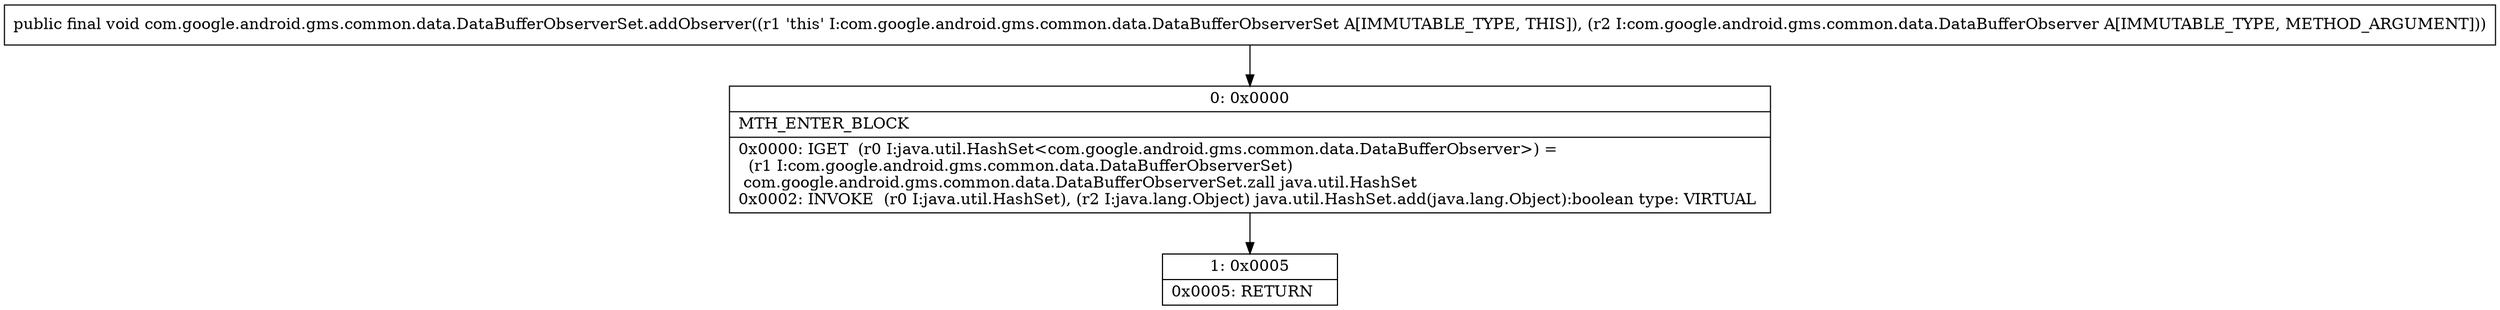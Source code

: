 digraph "CFG forcom.google.android.gms.common.data.DataBufferObserverSet.addObserver(Lcom\/google\/android\/gms\/common\/data\/DataBufferObserver;)V" {
Node_0 [shape=record,label="{0\:\ 0x0000|MTH_ENTER_BLOCK\l|0x0000: IGET  (r0 I:java.util.HashSet\<com.google.android.gms.common.data.DataBufferObserver\>) = \l  (r1 I:com.google.android.gms.common.data.DataBufferObserverSet)\l com.google.android.gms.common.data.DataBufferObserverSet.zall java.util.HashSet \l0x0002: INVOKE  (r0 I:java.util.HashSet), (r2 I:java.lang.Object) java.util.HashSet.add(java.lang.Object):boolean type: VIRTUAL \l}"];
Node_1 [shape=record,label="{1\:\ 0x0005|0x0005: RETURN   \l}"];
MethodNode[shape=record,label="{public final void com.google.android.gms.common.data.DataBufferObserverSet.addObserver((r1 'this' I:com.google.android.gms.common.data.DataBufferObserverSet A[IMMUTABLE_TYPE, THIS]), (r2 I:com.google.android.gms.common.data.DataBufferObserver A[IMMUTABLE_TYPE, METHOD_ARGUMENT])) }"];
MethodNode -> Node_0;
Node_0 -> Node_1;
}

